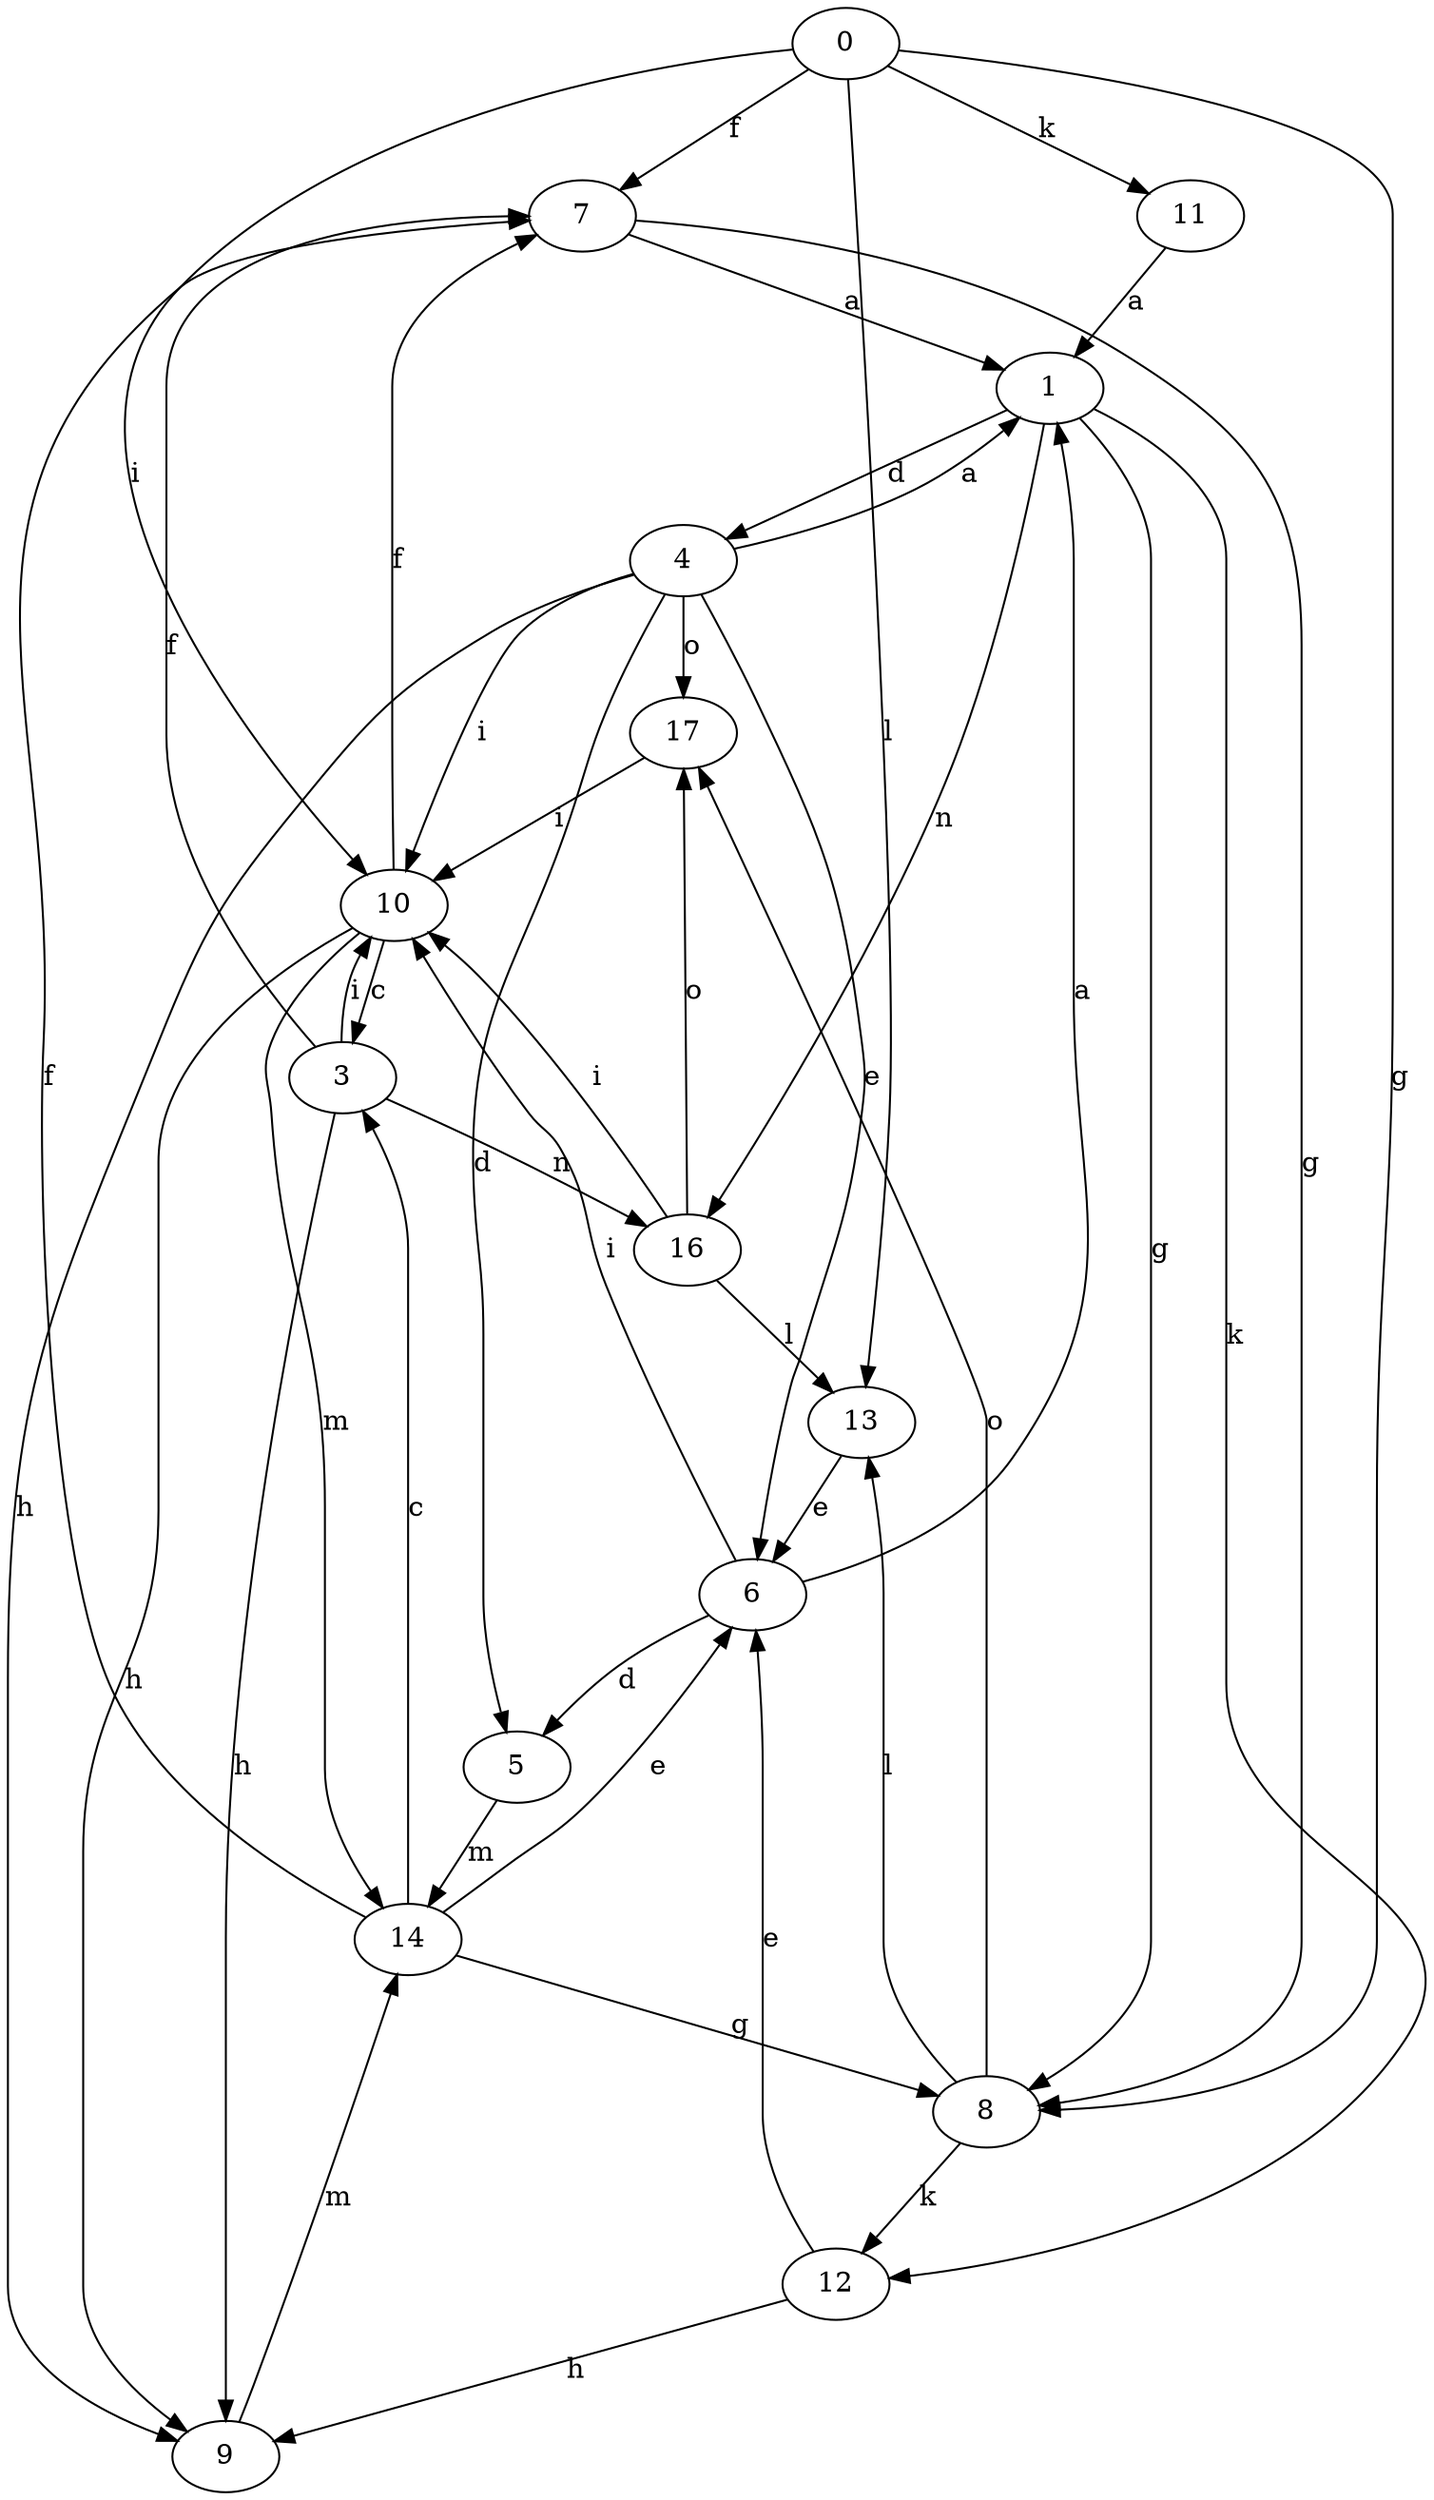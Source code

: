 strict digraph  {
0;
1;
3;
4;
5;
6;
7;
8;
9;
10;
11;
12;
13;
14;
16;
17;
0 -> 7  [label=f];
0 -> 8  [label=g];
0 -> 10  [label=i];
0 -> 11  [label=k];
0 -> 13  [label=l];
1 -> 4  [label=d];
1 -> 8  [label=g];
1 -> 12  [label=k];
1 -> 16  [label=n];
3 -> 7  [label=f];
3 -> 9  [label=h];
3 -> 10  [label=i];
3 -> 16  [label=n];
4 -> 1  [label=a];
4 -> 5  [label=d];
4 -> 6  [label=e];
4 -> 9  [label=h];
4 -> 10  [label=i];
4 -> 17  [label=o];
5 -> 14  [label=m];
6 -> 1  [label=a];
6 -> 5  [label=d];
6 -> 10  [label=i];
7 -> 1  [label=a];
7 -> 8  [label=g];
8 -> 12  [label=k];
8 -> 13  [label=l];
8 -> 17  [label=o];
9 -> 14  [label=m];
10 -> 3  [label=c];
10 -> 7  [label=f];
10 -> 9  [label=h];
10 -> 14  [label=m];
11 -> 1  [label=a];
12 -> 6  [label=e];
12 -> 9  [label=h];
13 -> 6  [label=e];
14 -> 3  [label=c];
14 -> 6  [label=e];
14 -> 7  [label=f];
14 -> 8  [label=g];
16 -> 10  [label=i];
16 -> 13  [label=l];
16 -> 17  [label=o];
17 -> 10  [label=i];
}
